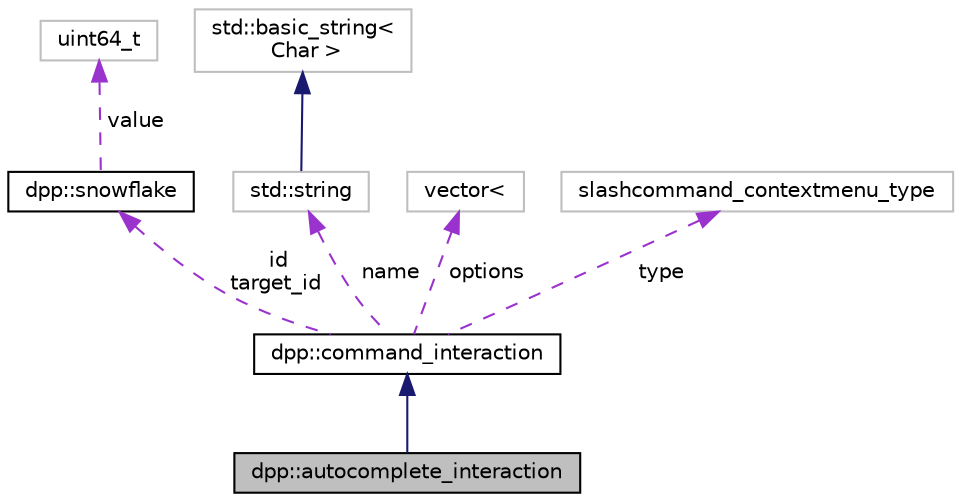 digraph "dpp::autocomplete_interaction"
{
 // INTERACTIVE_SVG=YES
 // LATEX_PDF_SIZE
  bgcolor="transparent";
  edge [fontname="Helvetica",fontsize="10",labelfontname="Helvetica",labelfontsize="10"];
  node [fontname="Helvetica",fontsize="10",shape=record];
  Node1 [label="dpp::autocomplete_interaction",height=0.2,width=0.4,color="black", fillcolor="grey75", style="filled", fontcolor="black",tooltip="An auto complete interaction."];
  Node2 -> Node1 [dir="back",color="midnightblue",fontsize="10",style="solid",fontname="Helvetica"];
  Node2 [label="dpp::command_interaction",height=0.2,width=0.4,color="black",URL="$structdpp_1_1command__interaction.html",tooltip="Details of a command within an interaction. This subobject represents the application command associa..."];
  Node3 -> Node2 [dir="back",color="darkorchid3",fontsize="10",style="dashed",label=" id\ntarget_id" ,fontname="Helvetica"];
  Node3 [label="dpp::snowflake",height=0.2,width=0.4,color="black",URL="$classdpp_1_1snowflake.html",tooltip="A container for a 64 bit unsigned value representing many things on discord. This value is known in d..."];
  Node4 -> Node3 [dir="back",color="darkorchid3",fontsize="10",style="dashed",label=" value" ,fontname="Helvetica"];
  Node4 [label="uint64_t",height=0.2,width=0.4,color="grey75",tooltip=" "];
  Node5 -> Node2 [dir="back",color="darkorchid3",fontsize="10",style="dashed",label=" name" ,fontname="Helvetica"];
  Node5 [label="std::string",height=0.2,width=0.4,color="grey75",tooltip=" "];
  Node6 -> Node5 [dir="back",color="midnightblue",fontsize="10",style="solid",fontname="Helvetica"];
  Node6 [label="std::basic_string\<\l Char \>",height=0.2,width=0.4,color="grey75",tooltip=" "];
  Node7 -> Node2 [dir="back",color="darkorchid3",fontsize="10",style="dashed",label=" options" ,fontname="Helvetica"];
  Node7 [label="vector\<",height=0.2,width=0.4,color="grey75",tooltip=" "];
  Node8 -> Node2 [dir="back",color="darkorchid3",fontsize="10",style="dashed",label=" type" ,fontname="Helvetica"];
  Node8 [label="slashcommand_contextmenu_type",height=0.2,width=0.4,color="grey75",tooltip=" "];
}
